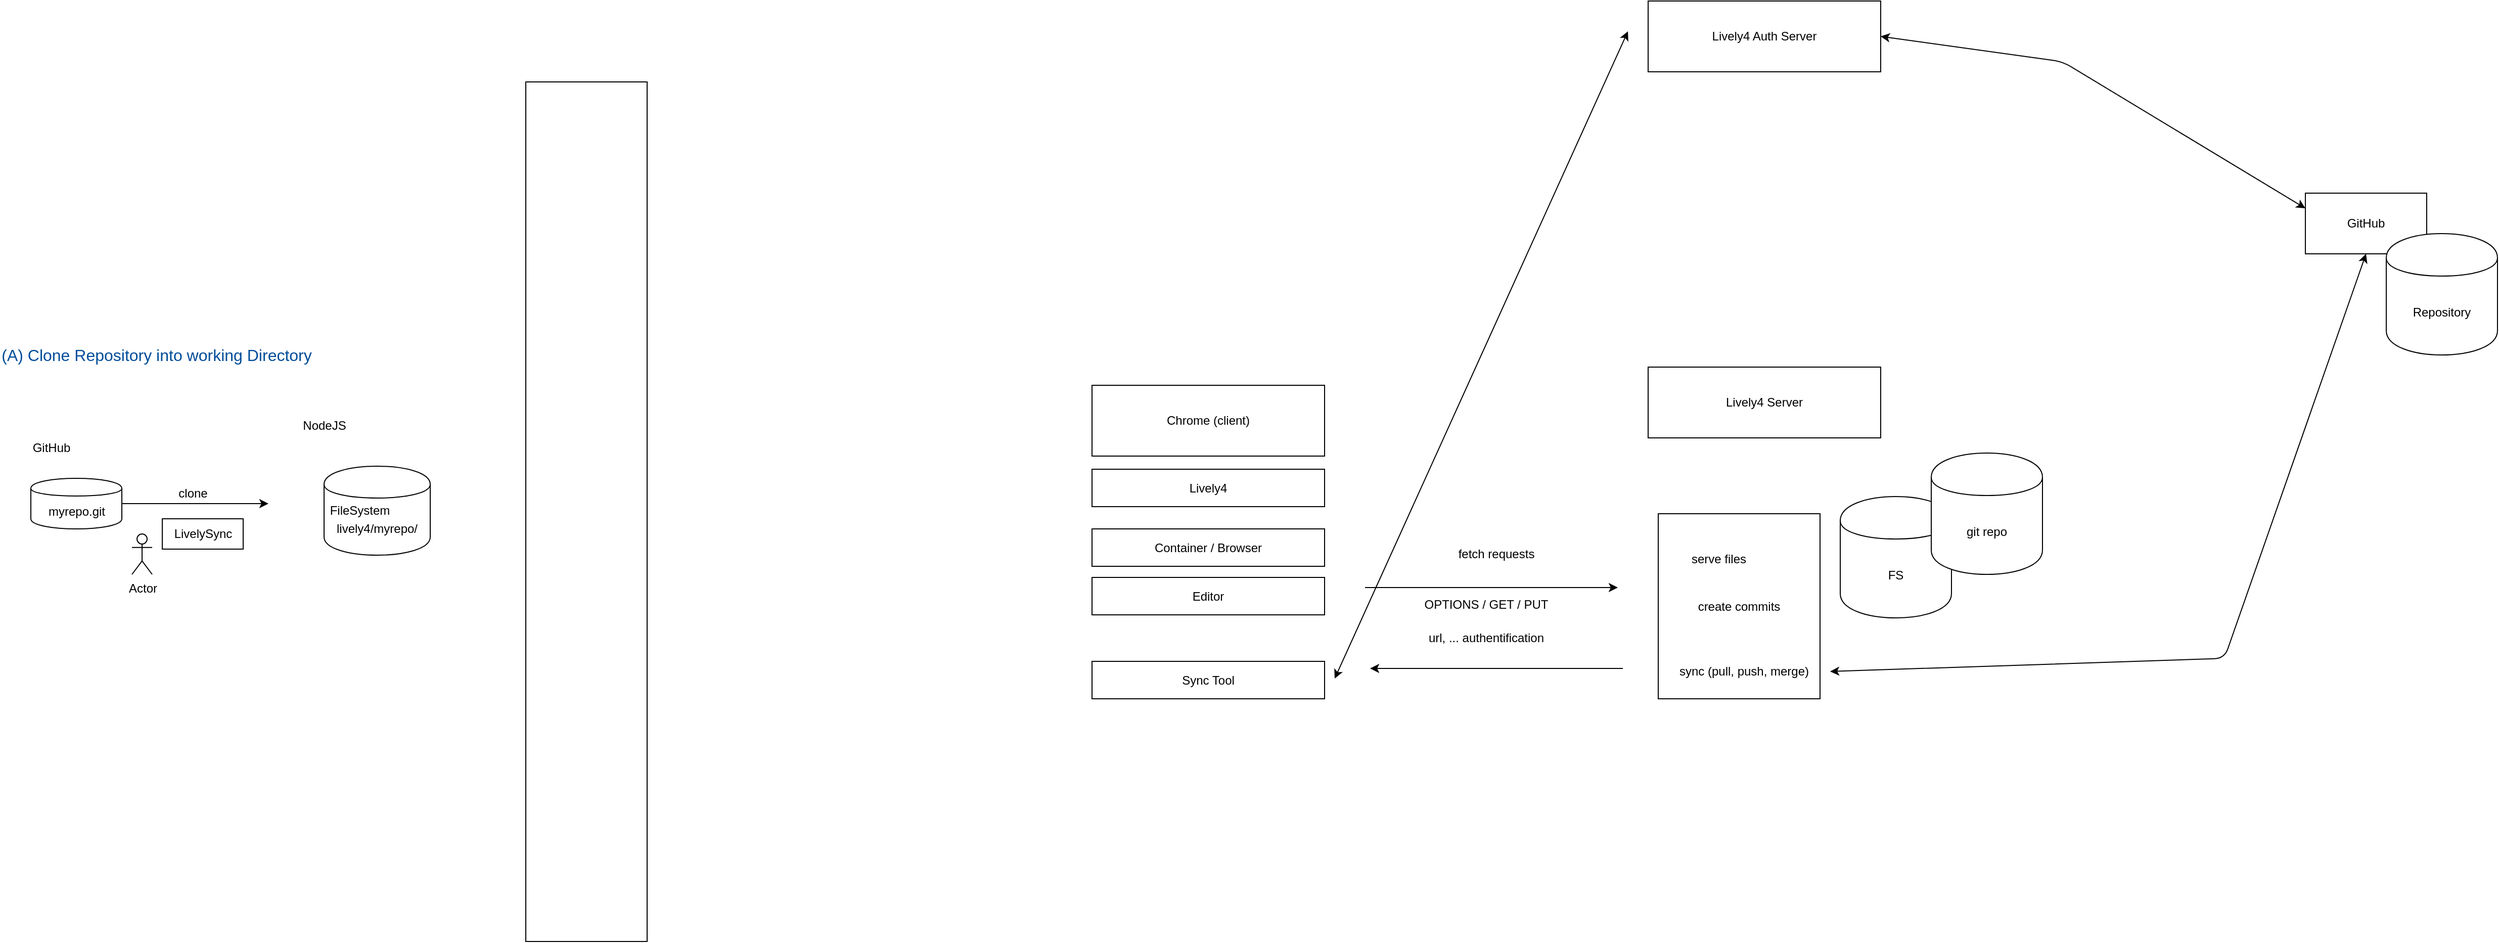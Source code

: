 <mxfile version="13.3.0" type="github">
  <diagram name="Page-1" id="97a40813-6b03-0c74-37c1-0168de264b11">
    <mxGraphModel dx="3466" dy="1492" grid="1" gridSize="10" guides="1" tooltips="1" connect="1" arrows="1" fold="1" page="1" pageScale="1" pageWidth="1000" pageHeight="300" background="#ffffff" math="0" shadow="0">
      <root>
        <mxCell id="0" />
        <mxCell id="1" parent="0" />
        <mxCell id="RspvgsMFYVnu4atirAyJ-1" value="GitHub" style="text;html=1;strokeColor=none;fillColor=none;align=center;verticalAlign=middle;whiteSpace=wrap;rounded=0;" parent="1" vertex="1">
          <mxGeometry x="-1029.5" y="42" width="40" height="20" as="geometry" />
        </mxCell>
        <mxCell id="RspvgsMFYVnu4atirAyJ-2" value="myrepo.git" style="shape=cylinder;whiteSpace=wrap;html=1;boundedLbl=1;backgroundOutline=1;" parent="1" vertex="1">
          <mxGeometry x="-1029.5" y="82" width="90" height="50" as="geometry" />
        </mxCell>
        <mxCell id="RspvgsMFYVnu4atirAyJ-3" value="NodeJS" style="text;html=1;strokeColor=none;fillColor=none;align=center;verticalAlign=middle;whiteSpace=wrap;rounded=0;" parent="1" vertex="1">
          <mxGeometry x="-759.5" y="20" width="40" height="20" as="geometry" />
        </mxCell>
        <mxCell id="RspvgsMFYVnu4atirAyJ-4" value="" style="shape=cylinder;whiteSpace=wrap;html=1;boundedLbl=1;backgroundOutline=1;" parent="1" vertex="1">
          <mxGeometry x="-739.5" y="70" width="105" height="88" as="geometry" />
        </mxCell>
        <mxCell id="RspvgsMFYVnu4atirAyJ-8" value="" style="endArrow=classic;html=1;entryX=0;entryY=0.5;entryDx=0;entryDy=0;exitX=1;exitY=0.5;exitDx=0;exitDy=0;" parent="1" source="RspvgsMFYVnu4atirAyJ-2" edge="1">
          <mxGeometry width="50" height="50" relative="1" as="geometry">
            <mxPoint x="-1029.5" y="202" as="sourcePoint" />
            <mxPoint x="-794.5" y="107" as="targetPoint" />
          </mxGeometry>
        </mxCell>
        <mxCell id="RspvgsMFYVnu4atirAyJ-9" value="clone" style="text;html=1;strokeColor=none;fillColor=none;align=center;verticalAlign=middle;whiteSpace=wrap;rounded=0;" parent="1" vertex="1">
          <mxGeometry x="-889.5" y="87" width="40" height="20" as="geometry" />
        </mxCell>
        <mxCell id="RspvgsMFYVnu4atirAyJ-10" value="Actor" style="shape=umlActor;verticalLabelPosition=bottom;labelBackgroundColor=#ffffff;verticalAlign=top;html=1;outlineConnect=0;" parent="1" vertex="1">
          <mxGeometry x="-929.5" y="137" width="20" height="40" as="geometry" />
        </mxCell>
        <mxCell id="RspvgsMFYVnu4atirAyJ-11" value="LivelySync" style="rounded=0;whiteSpace=wrap;html=1;" parent="1" vertex="1">
          <mxGeometry x="-899.5" y="122" width="80" height="30" as="geometry" />
        </mxCell>
        <mxCell id="RspvgsMFYVnu4atirAyJ-13" value="(A) Clone Repository into working Directory" style="text;html=1;strokeColor=none;fillColor=none;align=center;verticalAlign=middle;whiteSpace=wrap;rounded=0;direction=south;fontSize=16;fontColor=#004C99;" parent="1" vertex="1">
          <mxGeometry x="-1060" y="-60" width="310" height="40" as="geometry" />
        </mxCell>
        <mxCell id="RspvgsMFYVnu4atirAyJ-18" value="lively4/myrepo/" style="text;html=1;strokeColor=none;fillColor=none;align=center;verticalAlign=middle;whiteSpace=wrap;rounded=0;" parent="1" vertex="1">
          <mxGeometry x="-742" y="122" width="110" height="20" as="geometry" />
        </mxCell>
        <mxCell id="RspvgsMFYVnu4atirAyJ-19" value="FileSystem" style="text;html=1;strokeColor=none;fillColor=none;align=center;verticalAlign=middle;whiteSpace=wrap;rounded=0;" parent="1" vertex="1">
          <mxGeometry x="-749.5" y="104" width="90" height="20" as="geometry" />
        </mxCell>
        <mxCell id="wsxFhhJqC8uP3kLpo3IL-1" value="Lively4" style="rounded=0;whiteSpace=wrap;html=1;" vertex="1" parent="1">
          <mxGeometry x="20" y="73" width="230" height="37" as="geometry" />
        </mxCell>
        <mxCell id="wsxFhhJqC8uP3kLpo3IL-4" value="Chrome (client)" style="rounded=0;whiteSpace=wrap;html=1;" vertex="1" parent="1">
          <mxGeometry x="20" y="-10" width="230" height="70" as="geometry" />
        </mxCell>
        <mxCell id="wsxFhhJqC8uP3kLpo3IL-6" value="" style="rounded=0;whiteSpace=wrap;html=1;" vertex="1" parent="1">
          <mxGeometry x="-540" y="-310" width="120" height="850" as="geometry" />
        </mxCell>
        <mxCell id="wsxFhhJqC8uP3kLpo3IL-7" value="Container / Browser" style="rounded=0;whiteSpace=wrap;html=1;" vertex="1" parent="1">
          <mxGeometry x="20" y="132" width="230" height="37" as="geometry" />
        </mxCell>
        <mxCell id="wsxFhhJqC8uP3kLpo3IL-8" value="Editor" style="rounded=0;whiteSpace=wrap;html=1;" vertex="1" parent="1">
          <mxGeometry x="20" y="180" width="230" height="37" as="geometry" />
        </mxCell>
        <mxCell id="wsxFhhJqC8uP3kLpo3IL-9" value="Lively4 Server" style="rounded=0;whiteSpace=wrap;html=1;" vertex="1" parent="1">
          <mxGeometry x="570" y="-28" width="230" height="70" as="geometry" />
        </mxCell>
        <mxCell id="wsxFhhJqC8uP3kLpo3IL-10" value="" style="endArrow=classic;html=1;" edge="1" parent="1">
          <mxGeometry width="50" height="50" relative="1" as="geometry">
            <mxPoint x="290" y="190" as="sourcePoint" />
            <mxPoint x="540" y="190" as="targetPoint" />
          </mxGeometry>
        </mxCell>
        <mxCell id="wsxFhhJqC8uP3kLpo3IL-11" value="" style="endArrow=classic;html=1;" edge="1" parent="1">
          <mxGeometry width="50" height="50" relative="1" as="geometry">
            <mxPoint x="545" y="270" as="sourcePoint" />
            <mxPoint x="295" y="270" as="targetPoint" />
          </mxGeometry>
        </mxCell>
        <mxCell id="wsxFhhJqC8uP3kLpo3IL-12" value="fetch requests" style="text;html=1;strokeColor=none;fillColor=none;align=center;verticalAlign=middle;whiteSpace=wrap;rounded=0;" vertex="1" parent="1">
          <mxGeometry x="360" y="147" width="120" height="20" as="geometry" />
        </mxCell>
        <mxCell id="wsxFhhJqC8uP3kLpo3IL-13" value="OPTIONS / GET / PUT" style="text;html=1;strokeColor=none;fillColor=none;align=center;verticalAlign=middle;whiteSpace=wrap;rounded=0;" vertex="1" parent="1">
          <mxGeometry x="330" y="197" width="160" height="20" as="geometry" />
        </mxCell>
        <mxCell id="wsxFhhJqC8uP3kLpo3IL-14" value="url, ... authentification" style="text;html=1;strokeColor=none;fillColor=none;align=center;verticalAlign=middle;whiteSpace=wrap;rounded=0;" vertex="1" parent="1">
          <mxGeometry x="350" y="230" width="120" height="20" as="geometry" />
        </mxCell>
        <mxCell id="wsxFhhJqC8uP3kLpo3IL-15" value="FS" style="shape=cylinder;whiteSpace=wrap;html=1;boundedLbl=1;backgroundOutline=1;" vertex="1" parent="1">
          <mxGeometry x="760" y="100" width="110" height="120" as="geometry" />
        </mxCell>
        <mxCell id="wsxFhhJqC8uP3kLpo3IL-16" value="git repo" style="shape=cylinder;whiteSpace=wrap;html=1;boundedLbl=1;backgroundOutline=1;" vertex="1" parent="1">
          <mxGeometry x="850" y="57" width="110" height="120" as="geometry" />
        </mxCell>
        <mxCell id="wsxFhhJqC8uP3kLpo3IL-17" value="" style="rounded=0;whiteSpace=wrap;html=1;" vertex="1" parent="1">
          <mxGeometry x="580" y="117" width="160" height="183" as="geometry" />
        </mxCell>
        <mxCell id="wsxFhhJqC8uP3kLpo3IL-18" value="serve files" style="text;html=1;strokeColor=none;fillColor=none;align=center;verticalAlign=middle;whiteSpace=wrap;rounded=0;" vertex="1" parent="1">
          <mxGeometry x="580" y="152" width="120" height="20" as="geometry" />
        </mxCell>
        <mxCell id="wsxFhhJqC8uP3kLpo3IL-19" value="sync (pull, push, merge)" style="text;html=1;strokeColor=none;fillColor=none;align=center;verticalAlign=middle;whiteSpace=wrap;rounded=0;" vertex="1" parent="1">
          <mxGeometry x="580" y="263" width="170" height="20" as="geometry" />
        </mxCell>
        <mxCell id="wsxFhhJqC8uP3kLpo3IL-21" value="Lively4 Auth Server" style="rounded=0;whiteSpace=wrap;html=1;" vertex="1" parent="1">
          <mxGeometry x="570" y="-390" width="230" height="70" as="geometry" />
        </mxCell>
        <mxCell id="wsxFhhJqC8uP3kLpo3IL-26" value="" style="endArrow=classic;startArrow=classic;html=1;" edge="1" parent="1">
          <mxGeometry width="50" height="50" relative="1" as="geometry">
            <mxPoint x="260" y="280" as="sourcePoint" />
            <mxPoint x="550" y="-360" as="targetPoint" />
          </mxGeometry>
        </mxCell>
        <mxCell id="wsxFhhJqC8uP3kLpo3IL-27" value="Sync Tool" style="rounded=0;whiteSpace=wrap;html=1;" vertex="1" parent="1">
          <mxGeometry x="20" y="263" width="230" height="37" as="geometry" />
        </mxCell>
        <mxCell id="wsxFhhJqC8uP3kLpo3IL-28" value="create commits" style="text;html=1;strokeColor=none;fillColor=none;align=center;verticalAlign=middle;whiteSpace=wrap;rounded=0;" vertex="1" parent="1">
          <mxGeometry x="600" y="198.5" width="120" height="20" as="geometry" />
        </mxCell>
        <mxCell id="wsxFhhJqC8uP3kLpo3IL-29" value="GitHub" style="rounded=0;whiteSpace=wrap;html=1;" vertex="1" parent="1">
          <mxGeometry x="1220" y="-200" width="120" height="60" as="geometry" />
        </mxCell>
        <mxCell id="wsxFhhJqC8uP3kLpo3IL-30" value="Repository" style="shape=cylinder;whiteSpace=wrap;html=1;boundedLbl=1;backgroundOutline=1;" vertex="1" parent="1">
          <mxGeometry x="1300" y="-160" width="110" height="120" as="geometry" />
        </mxCell>
        <mxCell id="wsxFhhJqC8uP3kLpo3IL-31" value="" style="endArrow=classic;startArrow=classic;html=1;exitX=1;exitY=0.5;exitDx=0;exitDy=0;entryX=0.5;entryY=1;entryDx=0;entryDy=0;" edge="1" parent="1" source="wsxFhhJqC8uP3kLpo3IL-19" target="wsxFhhJqC8uP3kLpo3IL-29">
          <mxGeometry width="50" height="50" relative="1" as="geometry">
            <mxPoint x="1020" y="220" as="sourcePoint" />
            <mxPoint x="1070" y="170" as="targetPoint" />
            <Array as="points">
              <mxPoint x="1140" y="260" />
            </Array>
          </mxGeometry>
        </mxCell>
        <mxCell id="wsxFhhJqC8uP3kLpo3IL-32" value="" style="endArrow=classic;startArrow=classic;html=1;exitX=1;exitY=0.5;exitDx=0;exitDy=0;entryX=0;entryY=0.25;entryDx=0;entryDy=0;" edge="1" parent="1" source="wsxFhhJqC8uP3kLpo3IL-21" target="wsxFhhJqC8uP3kLpo3IL-29">
          <mxGeometry width="50" height="50" relative="1" as="geometry">
            <mxPoint x="760" y="283" as="sourcePoint" />
            <mxPoint x="1290" y="-130" as="targetPoint" />
            <Array as="points">
              <mxPoint x="980" y="-330" />
            </Array>
          </mxGeometry>
        </mxCell>
      </root>
    </mxGraphModel>
  </diagram>
</mxfile>
